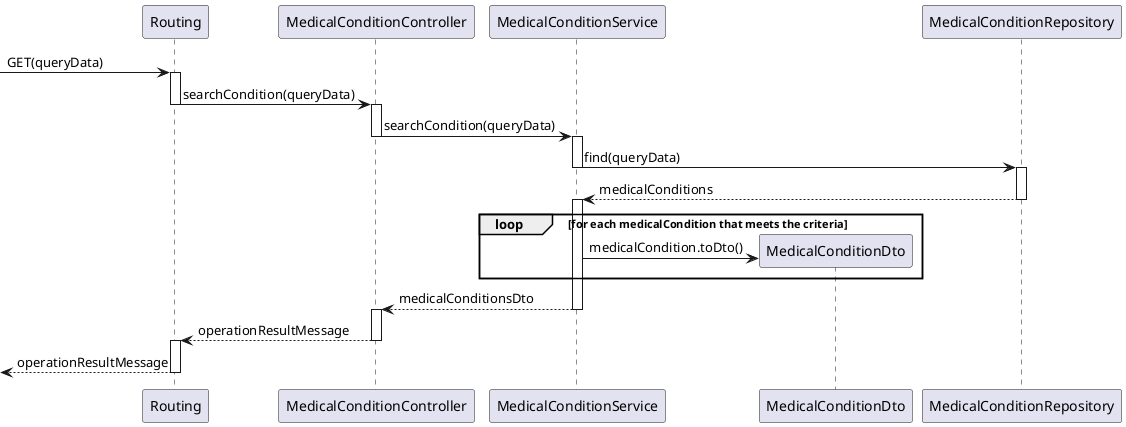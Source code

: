 @startuml

participant Routing
participant MedicalConditionController as ctrl
participant MedicalConditionService as svc
participant MedicalConditionDto as dto
participant MedicalConditionRepository as repo

-> Routing : GET(queryData)
activate Routing
    Routing -> ctrl : searchCondition(queryData)
deactivate Routing

activate ctrl
    ctrl -> svc : searchCondition(queryData)
deactivate ctrl

activate svc
    svc -> repo : find(queryData)
deactivate svc

activate repo
    repo --> svc : medicalConditions
deactivate repo

activate svc
    loop for each medicalCondition that meets the criteria
    svc ->  dto** : medicalCondition.toDto()
    end loop
    svc --> ctrl : medicalConditionsDto
deactivate svc

activate ctrl
    ctrl --> Routing : operationResultMessage
deactivate ctrl

activate Routing
    <--- Routing : operationResultMessage
deactivate Routing

@enduml